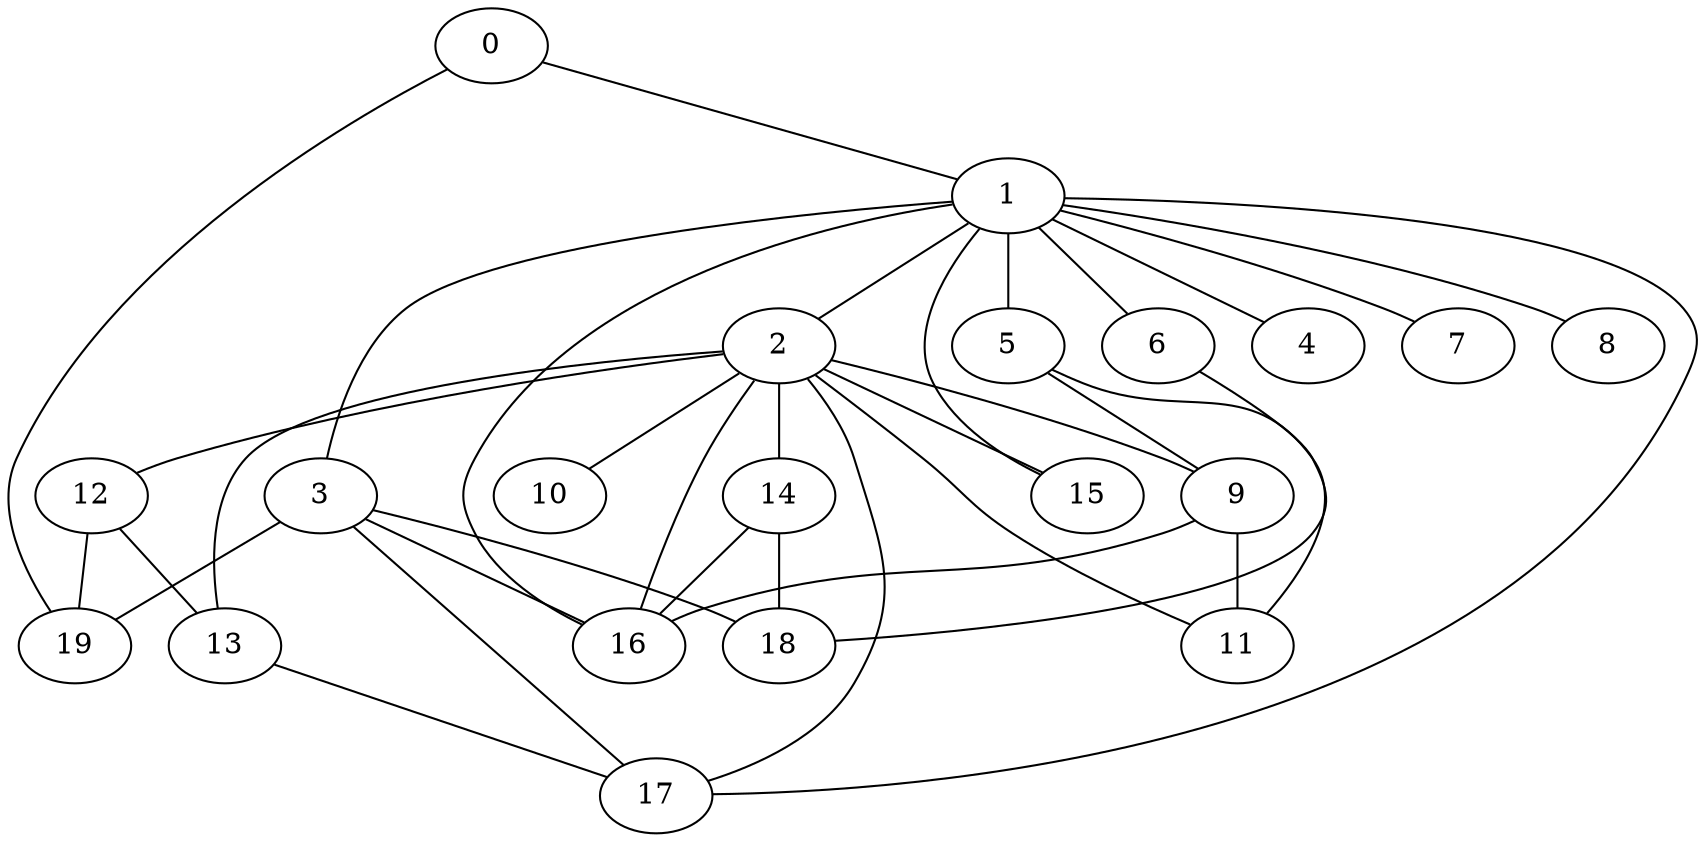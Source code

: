 
graph graphname {
    0 -- 1
0 -- 19
1 -- 2
1 -- 3
1 -- 4
1 -- 5
1 -- 6
1 -- 7
1 -- 8
1 -- 17
1 -- 15
1 -- 16
2 -- 9
2 -- 10
2 -- 11
2 -- 12
2 -- 13
2 -- 14
2 -- 15
2 -- 16
2 -- 17
3 -- 18
3 -- 19
3 -- 16
3 -- 17
5 -- 9
5 -- 11
6 -- 18
9 -- 16
9 -- 11
12 -- 13
12 -- 19
13 -- 17
14 -- 16
14 -- 18

}
